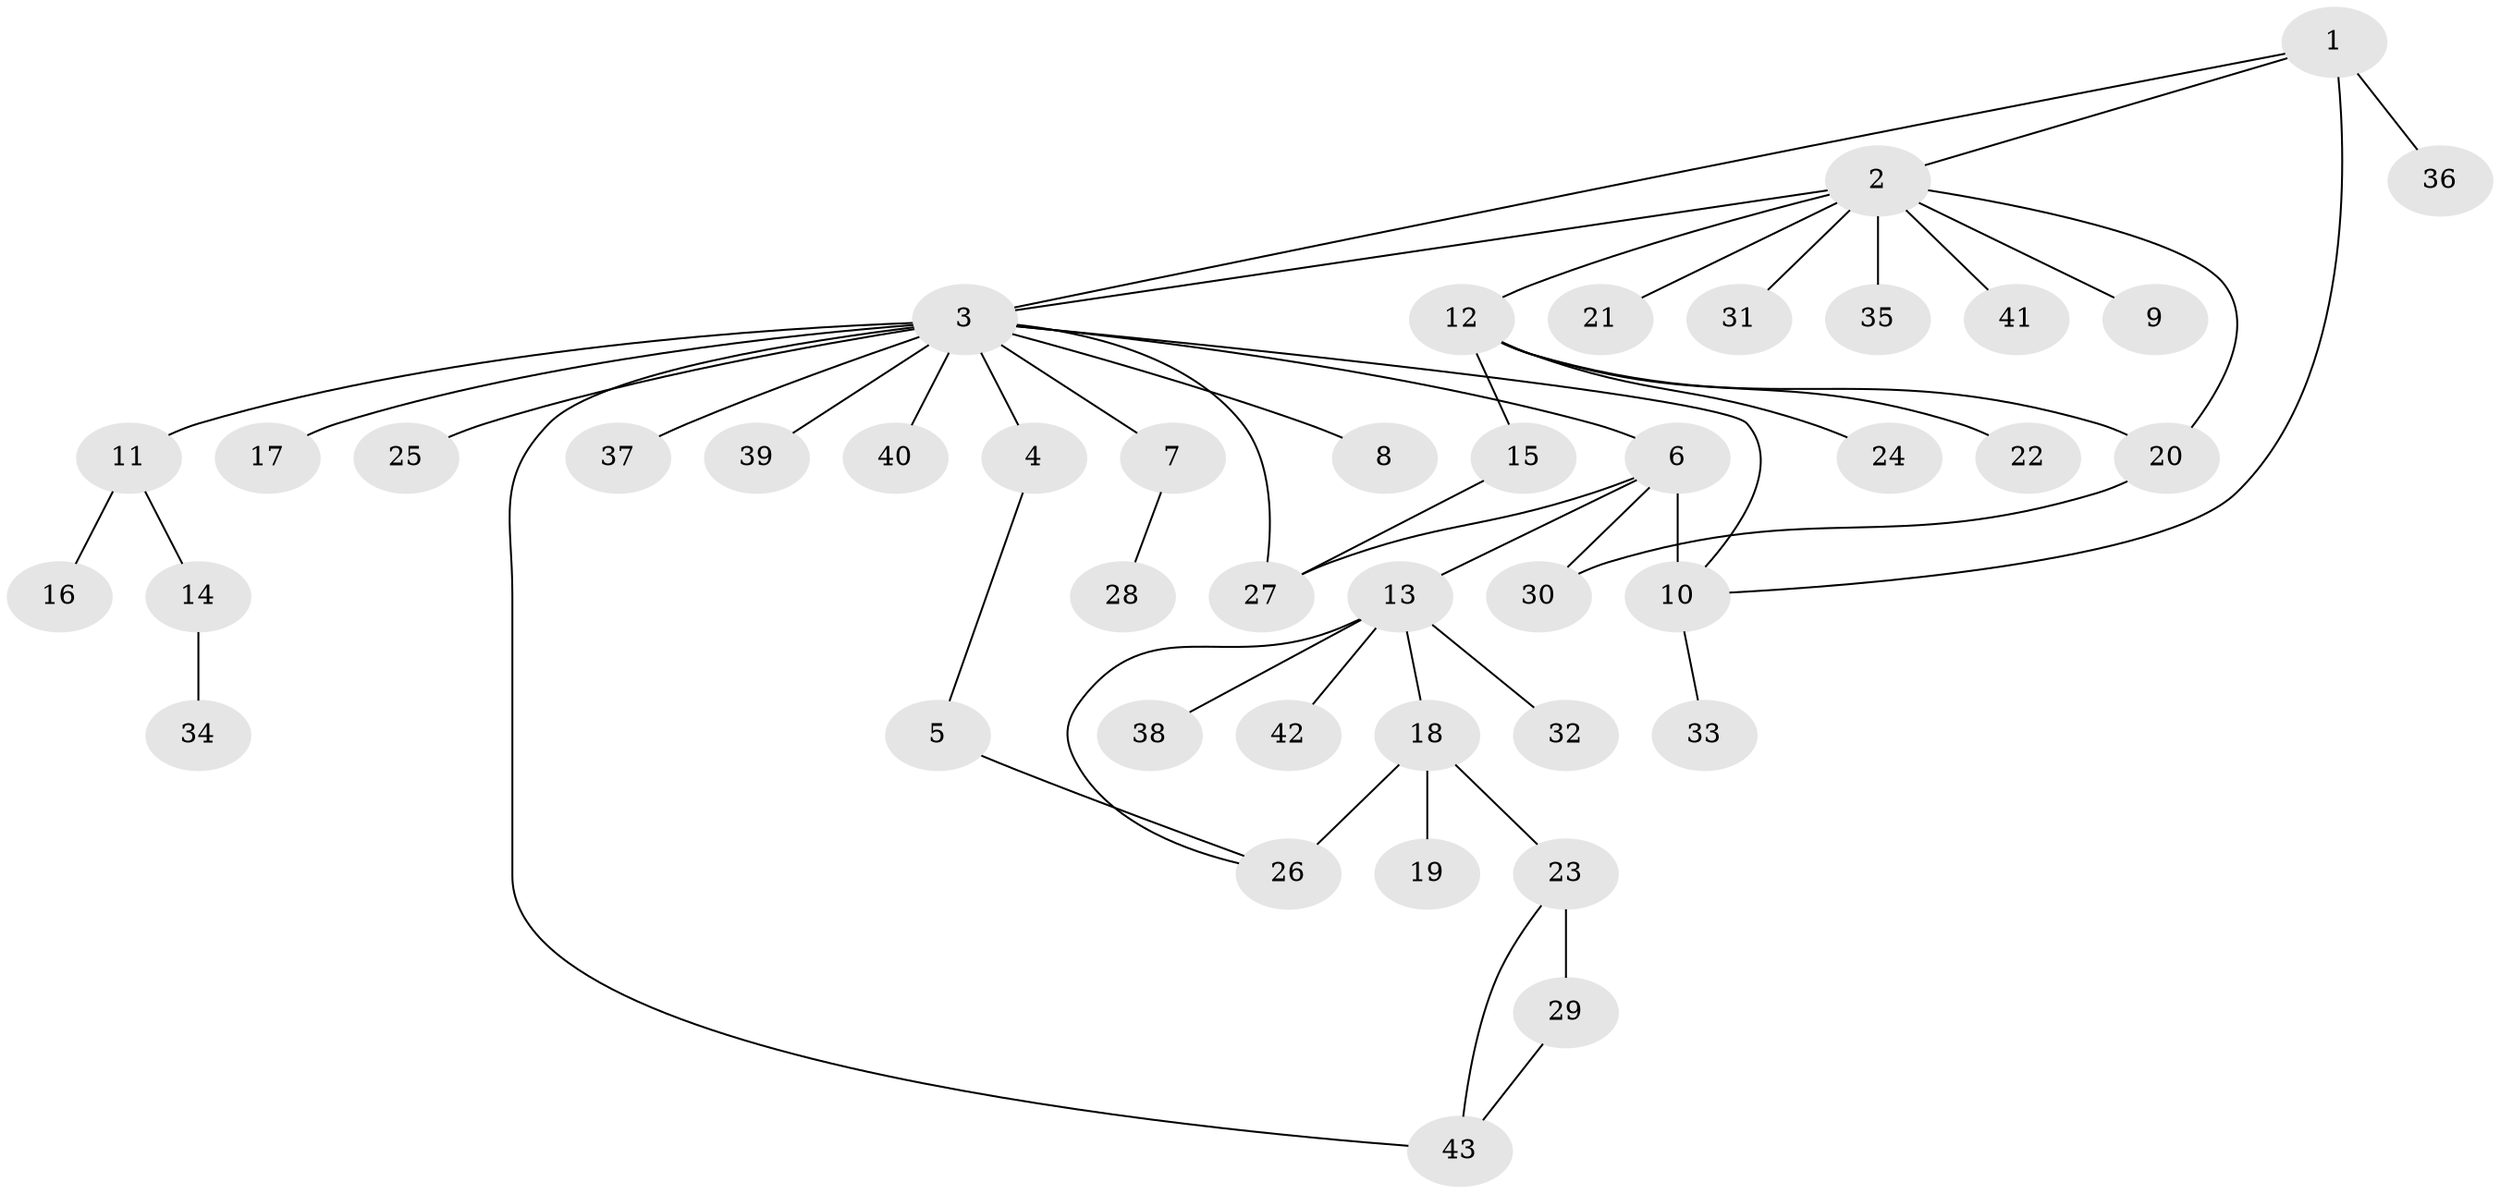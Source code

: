 // original degree distribution, {6: 0.03488372093023256, 10: 0.011627906976744186, 17: 0.023255813953488372, 3: 0.11627906976744186, 1: 0.5232558139534884, 2: 0.23255813953488372, 4: 0.046511627906976744, 7: 0.011627906976744186}
// Generated by graph-tools (version 1.1) at 2025/35/03/09/25 02:35:44]
// undirected, 43 vertices, 53 edges
graph export_dot {
graph [start="1"]
  node [color=gray90,style=filled];
  1;
  2;
  3;
  4;
  5;
  6;
  7;
  8;
  9;
  10;
  11;
  12;
  13;
  14;
  15;
  16;
  17;
  18;
  19;
  20;
  21;
  22;
  23;
  24;
  25;
  26;
  27;
  28;
  29;
  30;
  31;
  32;
  33;
  34;
  35;
  36;
  37;
  38;
  39;
  40;
  41;
  42;
  43;
  1 -- 2 [weight=1.0];
  1 -- 3 [weight=1.0];
  1 -- 10 [weight=1.0];
  1 -- 36 [weight=2.0];
  2 -- 3 [weight=1.0];
  2 -- 9 [weight=1.0];
  2 -- 12 [weight=1.0];
  2 -- 20 [weight=1.0];
  2 -- 21 [weight=1.0];
  2 -- 31 [weight=1.0];
  2 -- 35 [weight=1.0];
  2 -- 41 [weight=1.0];
  3 -- 4 [weight=1.0];
  3 -- 6 [weight=1.0];
  3 -- 7 [weight=1.0];
  3 -- 8 [weight=1.0];
  3 -- 10 [weight=1.0];
  3 -- 11 [weight=1.0];
  3 -- 17 [weight=2.0];
  3 -- 25 [weight=1.0];
  3 -- 27 [weight=1.0];
  3 -- 37 [weight=1.0];
  3 -- 39 [weight=1.0];
  3 -- 40 [weight=1.0];
  3 -- 43 [weight=1.0];
  4 -- 5 [weight=1.0];
  5 -- 26 [weight=1.0];
  6 -- 10 [weight=11.0];
  6 -- 13 [weight=1.0];
  6 -- 27 [weight=1.0];
  6 -- 30 [weight=1.0];
  7 -- 28 [weight=1.0];
  10 -- 33 [weight=1.0];
  11 -- 14 [weight=1.0];
  11 -- 16 [weight=1.0];
  12 -- 15 [weight=1.0];
  12 -- 20 [weight=1.0];
  12 -- 22 [weight=1.0];
  12 -- 24 [weight=1.0];
  13 -- 18 [weight=1.0];
  13 -- 26 [weight=1.0];
  13 -- 32 [weight=1.0];
  13 -- 38 [weight=1.0];
  13 -- 42 [weight=1.0];
  14 -- 34 [weight=1.0];
  15 -- 27 [weight=1.0];
  18 -- 19 [weight=1.0];
  18 -- 23 [weight=1.0];
  18 -- 26 [weight=4.0];
  20 -- 30 [weight=1.0];
  23 -- 29 [weight=1.0];
  23 -- 43 [weight=1.0];
  29 -- 43 [weight=1.0];
}
